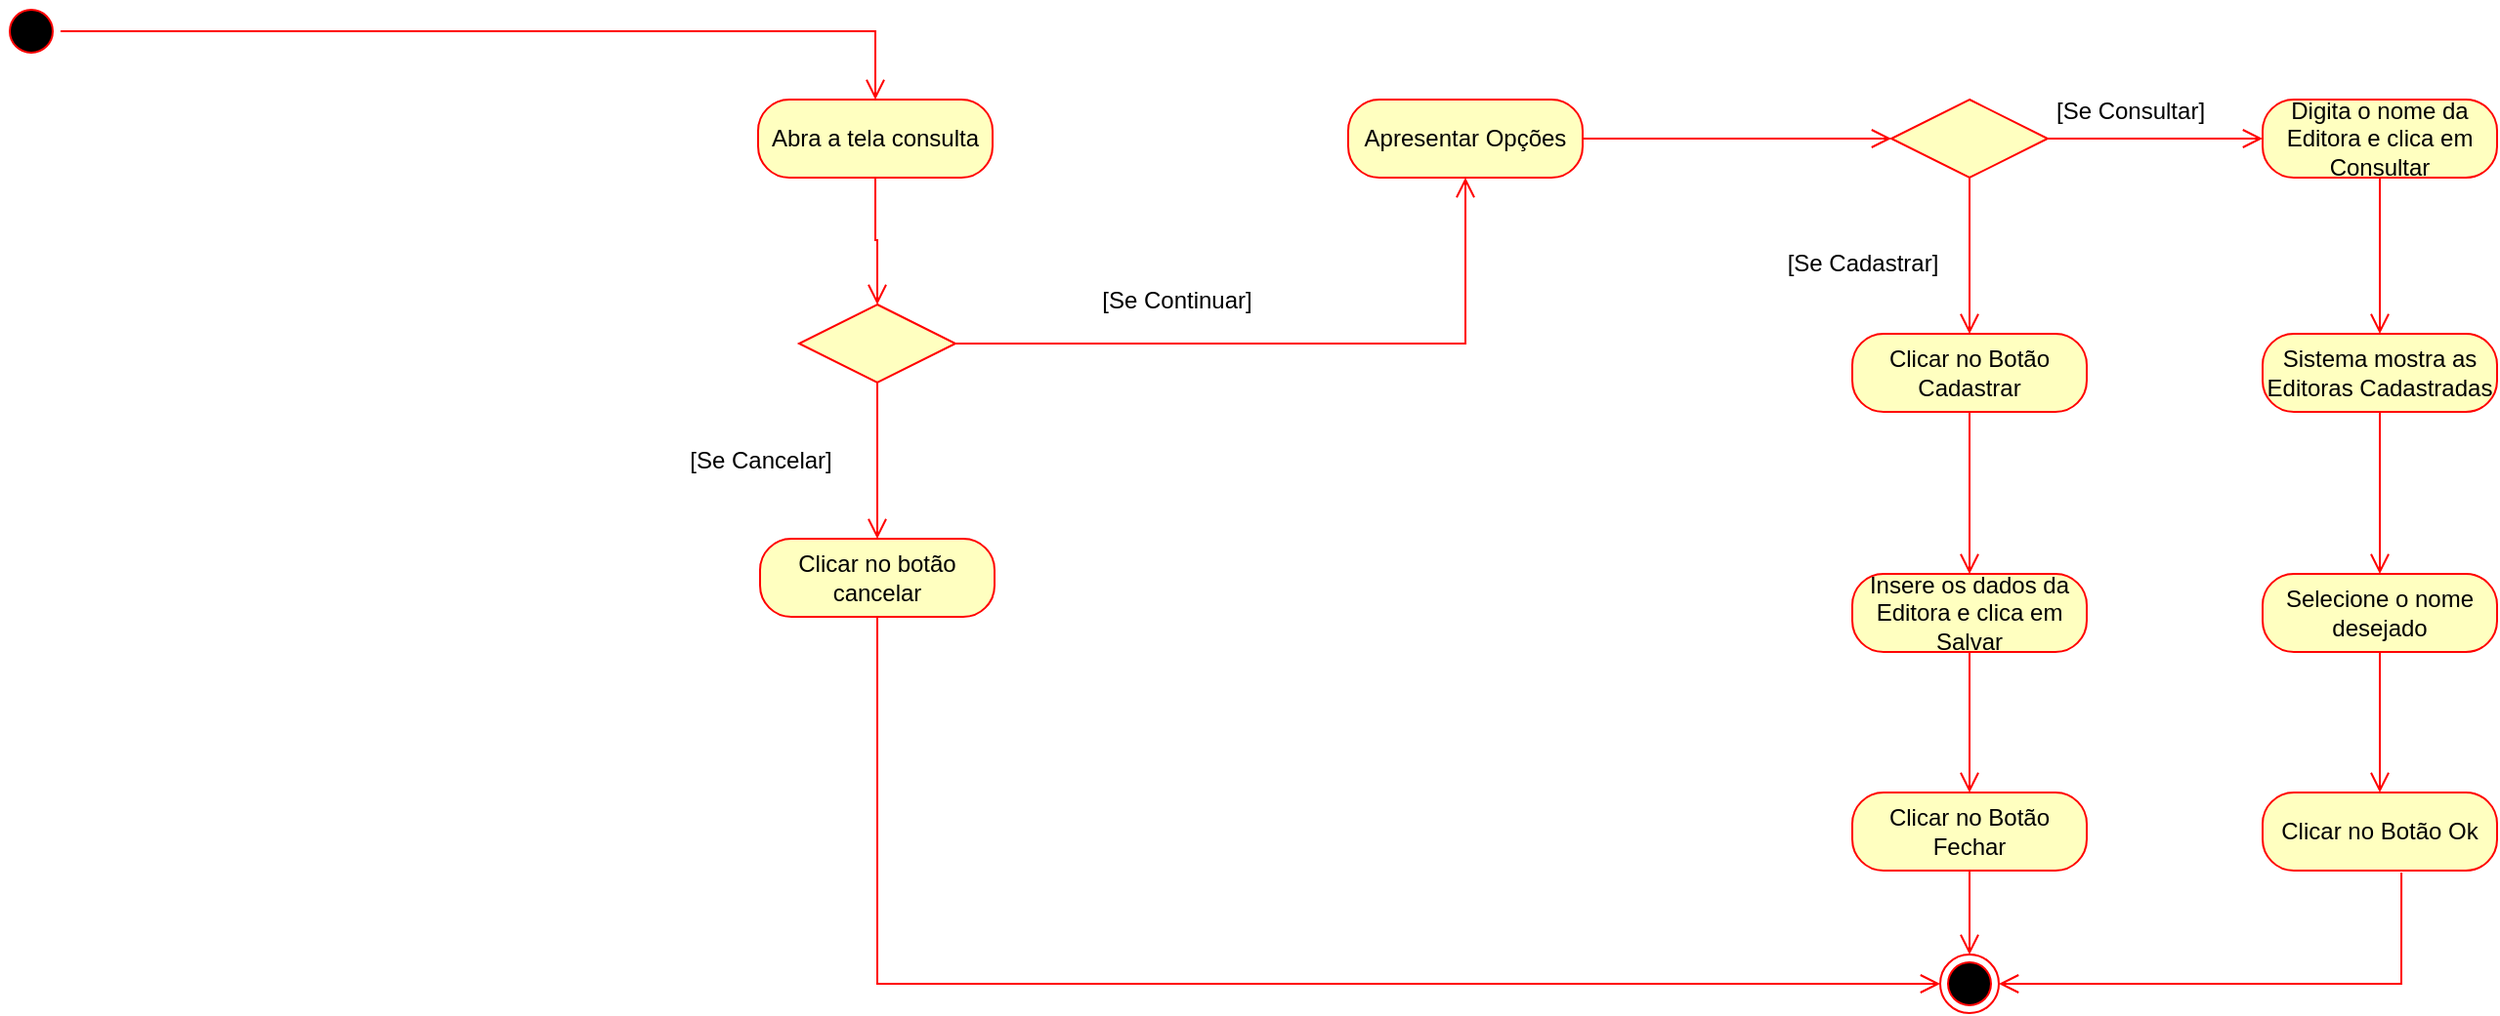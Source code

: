 <mxfile version="20.8.16" type="device"><diagram name="Página-1" id="kwA2AH-mh2oLEbrKklnA"><mxGraphModel dx="679" dy="747" grid="0" gridSize="10" guides="1" tooltips="1" connect="1" arrows="1" fold="1" page="0" pageScale="1" pageWidth="827" pageHeight="1169" math="0" shadow="0"><root><mxCell id="0"/><mxCell id="1" parent="0"/><mxCell id="BBvBD2OG1wbk_DfrK3Rk-1" value="" style="ellipse;html=1;shape=startState;fillColor=#000000;strokeColor=#ff0000;" parent="1" vertex="1"><mxGeometry x="-208" y="106" width="30" height="30" as="geometry"/></mxCell><mxCell id="BBvBD2OG1wbk_DfrK3Rk-2" value="" style="edgeStyle=orthogonalEdgeStyle;html=1;verticalAlign=bottom;endArrow=open;endSize=8;strokeColor=#ff0000;rounded=0;entryX=0.5;entryY=0;entryDx=0;entryDy=0;" parent="1" source="BBvBD2OG1wbk_DfrK3Rk-1" target="BBvBD2OG1wbk_DfrK3Rk-3" edge="1"><mxGeometry relative="1" as="geometry"><mxPoint x="-193" y="196" as="targetPoint"/></mxGeometry></mxCell><mxCell id="BBvBD2OG1wbk_DfrK3Rk-3" value="Abra a tela consulta" style="rounded=1;whiteSpace=wrap;html=1;arcSize=40;fontColor=#000000;fillColor=#ffffc0;strokeColor=#ff0000;" parent="1" vertex="1"><mxGeometry x="179" y="156" width="120" height="40" as="geometry"/></mxCell><mxCell id="BBvBD2OG1wbk_DfrK3Rk-4" value="" style="edgeStyle=orthogonalEdgeStyle;html=1;verticalAlign=bottom;endArrow=open;endSize=8;strokeColor=#ff0000;rounded=0;entryX=0.5;entryY=0;entryDx=0;entryDy=0;" parent="1" source="BBvBD2OG1wbk_DfrK3Rk-3" target="BBvBD2OG1wbk_DfrK3Rk-5" edge="1"><mxGeometry relative="1" as="geometry"><mxPoint x="239" y="256" as="targetPoint"/><Array as="points"><mxPoint x="239" y="228"/><mxPoint x="240" y="228"/></Array></mxGeometry></mxCell><mxCell id="BBvBD2OG1wbk_DfrK3Rk-5" value="" style="rhombus;whiteSpace=wrap;html=1;fillColor=#ffffc0;strokeColor=#ff0000;" parent="1" vertex="1"><mxGeometry x="200" y="261" width="80" height="40" as="geometry"/></mxCell><mxCell id="BBvBD2OG1wbk_DfrK3Rk-6" value="" style="edgeStyle=orthogonalEdgeStyle;html=1;align=left;verticalAlign=bottom;endArrow=open;endSize=8;strokeColor=#ff0000;rounded=0;entryX=0.5;entryY=1;entryDx=0;entryDy=0;" parent="1" source="BBvBD2OG1wbk_DfrK3Rk-5" target="5AgdF4YrFafMImPAyZlz-3" edge="1"><mxGeometry x="-1" relative="1" as="geometry"><mxPoint x="380" y="281" as="targetPoint"/><mxPoint as="offset"/></mxGeometry></mxCell><mxCell id="BBvBD2OG1wbk_DfrK3Rk-7" value="" style="edgeStyle=orthogonalEdgeStyle;html=1;align=left;verticalAlign=top;endArrow=open;endSize=8;strokeColor=#ff0000;rounded=0;entryX=0.5;entryY=0;entryDx=0;entryDy=0;" parent="1" source="BBvBD2OG1wbk_DfrK3Rk-5" target="BBvBD2OG1wbk_DfrK3Rk-8" edge="1"><mxGeometry x="-1" relative="1" as="geometry"><mxPoint x="240" y="361" as="targetPoint"/><mxPoint as="offset"/><Array as="points"><mxPoint x="240" y="364"/><mxPoint x="240" y="364"/></Array></mxGeometry></mxCell><mxCell id="BBvBD2OG1wbk_DfrK3Rk-8" value="Clicar no botão cancelar" style="rounded=1;whiteSpace=wrap;html=1;arcSize=40;fontColor=#000000;fillColor=#ffffc0;strokeColor=#ff0000;" parent="1" vertex="1"><mxGeometry x="180" y="381" width="120" height="40" as="geometry"/></mxCell><mxCell id="5AgdF4YrFafMImPAyZlz-3" value="Apresentar Opções" style="rounded=1;whiteSpace=wrap;html=1;arcSize=40;fontColor=#000000;fillColor=#ffffc0;strokeColor=#ff0000;" parent="1" vertex="1"><mxGeometry x="481" y="156" width="120" height="40" as="geometry"/></mxCell><mxCell id="gLRw2S6ReTqj5dvoknZF-1" value="[Se Cancelar]" style="text;html=1;align=center;verticalAlign=middle;resizable=0;points=[];autosize=1;strokeColor=none;fillColor=none;" parent="1" vertex="1"><mxGeometry x="134" y="328" width="91" height="26" as="geometry"/></mxCell><mxCell id="gLRw2S6ReTqj5dvoknZF-2" value="[Se Continuar]" style="text;html=1;align=center;verticalAlign=middle;resizable=0;points=[];autosize=1;strokeColor=none;fillColor=none;" parent="1" vertex="1"><mxGeometry x="345" y="246" width="95" height="26" as="geometry"/></mxCell><mxCell id="gLRw2S6ReTqj5dvoknZF-3" value="" style="rhombus;whiteSpace=wrap;html=1;fillColor=#ffffc0;strokeColor=#ff0000;" parent="1" vertex="1"><mxGeometry x="759" y="156" width="80" height="40" as="geometry"/></mxCell><mxCell id="gLRw2S6ReTqj5dvoknZF-6" value="" style="edgeStyle=orthogonalEdgeStyle;html=1;align=left;verticalAlign=top;endArrow=open;endSize=8;strokeColor=#ff0000;rounded=0;entryX=0;entryY=0.5;entryDx=0;entryDy=0;exitX=1;exitY=0.5;exitDx=0;exitDy=0;" parent="1" source="5AgdF4YrFafMImPAyZlz-3" target="gLRw2S6ReTqj5dvoknZF-3" edge="1"><mxGeometry x="-1" relative="1" as="geometry"><mxPoint x="636" y="326" as="targetPoint"/><mxPoint as="offset"/><mxPoint x="636" y="246.0" as="sourcePoint"/><Array as="points"/></mxGeometry></mxCell><mxCell id="gLRw2S6ReTqj5dvoknZF-7" value="Clicar no Botão Cadastrar" style="rounded=1;whiteSpace=wrap;html=1;arcSize=40;fontColor=#000000;fillColor=#ffffc0;strokeColor=#ff0000;" parent="1" vertex="1"><mxGeometry x="739" y="276" width="120" height="40" as="geometry"/></mxCell><mxCell id="gLRw2S6ReTqj5dvoknZF-8" value="" style="edgeStyle=orthogonalEdgeStyle;html=1;verticalAlign=bottom;endArrow=open;endSize=8;strokeColor=#ff0000;rounded=0;entryX=0.5;entryY=0;entryDx=0;entryDy=0;" parent="1" source="gLRw2S6ReTqj5dvoknZF-7" target="gLRw2S6ReTqj5dvoknZF-10" edge="1"><mxGeometry relative="1" as="geometry"><mxPoint x="799" y="376" as="targetPoint"/></mxGeometry></mxCell><mxCell id="gLRw2S6ReTqj5dvoknZF-9" value="" style="edgeStyle=orthogonalEdgeStyle;html=1;align=left;verticalAlign=top;endArrow=open;endSize=8;strokeColor=#ff0000;rounded=0;entryX=0.5;entryY=0;entryDx=0;entryDy=0;exitX=0.5;exitY=1;exitDx=0;exitDy=0;" parent="1" source="gLRw2S6ReTqj5dvoknZF-3" target="gLRw2S6ReTqj5dvoknZF-7" edge="1"><mxGeometry x="-1" relative="1" as="geometry"><mxPoint x="769" y="186" as="targetPoint"/><mxPoint as="offset"/><mxPoint x="813" y="224" as="sourcePoint"/><Array as="points"/></mxGeometry></mxCell><mxCell id="gLRw2S6ReTqj5dvoknZF-10" value="Insere os dados da Editora e clica em Salvar" style="rounded=1;whiteSpace=wrap;html=1;arcSize=40;fontColor=#000000;fillColor=#ffffc0;strokeColor=#ff0000;" parent="1" vertex="1"><mxGeometry x="739" y="399" width="120" height="40" as="geometry"/></mxCell><mxCell id="gLRw2S6ReTqj5dvoknZF-11" value="" style="edgeStyle=orthogonalEdgeStyle;html=1;verticalAlign=bottom;endArrow=open;endSize=8;strokeColor=#ff0000;rounded=0;entryX=0.5;entryY=0;entryDx=0;entryDy=0;" parent="1" source="gLRw2S6ReTqj5dvoknZF-10" target="gLRw2S6ReTqj5dvoknZF-12" edge="1"><mxGeometry relative="1" as="geometry"><mxPoint x="799" y="499" as="targetPoint"/></mxGeometry></mxCell><mxCell id="gLRw2S6ReTqj5dvoknZF-12" value="Clicar no Botão Fechar" style="rounded=1;whiteSpace=wrap;html=1;arcSize=40;fontColor=#000000;fillColor=#ffffc0;strokeColor=#ff0000;" parent="1" vertex="1"><mxGeometry x="739" y="511" width="120" height="40" as="geometry"/></mxCell><mxCell id="gLRw2S6ReTqj5dvoknZF-13" value="Digita o nome da Editora e clica em Consultar" style="rounded=1;whiteSpace=wrap;html=1;arcSize=40;fontColor=#000000;fillColor=#ffffc0;strokeColor=#ff0000;" parent="1" vertex="1"><mxGeometry x="949" y="156" width="120" height="40" as="geometry"/></mxCell><mxCell id="gLRw2S6ReTqj5dvoknZF-14" value="" style="edgeStyle=orthogonalEdgeStyle;html=1;align=left;verticalAlign=top;endArrow=open;endSize=8;strokeColor=#ff0000;rounded=0;exitX=1;exitY=0.5;exitDx=0;exitDy=0;entryX=0;entryY=0.5;entryDx=0;entryDy=0;" parent="1" source="gLRw2S6ReTqj5dvoknZF-3" target="gLRw2S6ReTqj5dvoknZF-13" edge="1"><mxGeometry x="-1" relative="1" as="geometry"><mxPoint x="935" y="194" as="targetPoint"/><mxPoint as="offset"/><mxPoint x="847" y="210" as="sourcePoint"/><Array as="points"/></mxGeometry></mxCell><mxCell id="gLRw2S6ReTqj5dvoknZF-15" value="[Se Cadastrar]" style="text;html=1;align=center;verticalAlign=middle;resizable=0;points=[];autosize=1;strokeColor=none;fillColor=none;" parent="1" vertex="1"><mxGeometry x="696" y="227" width="95" height="26" as="geometry"/></mxCell><mxCell id="gLRw2S6ReTqj5dvoknZF-16" value="[Se Consultar]" style="text;html=1;align=center;verticalAlign=middle;resizable=0;points=[];autosize=1;strokeColor=none;fillColor=none;" parent="1" vertex="1"><mxGeometry x="834" y="149" width="94" height="26" as="geometry"/></mxCell><mxCell id="sOokUMXtQxUWH0GiAlaN-1" value="Sistema mostra as Editoras Cadastradas" style="rounded=1;whiteSpace=wrap;html=1;arcSize=40;fontColor=#000000;fillColor=#ffffc0;strokeColor=#ff0000;" vertex="1" parent="1"><mxGeometry x="949" y="276" width="120" height="40" as="geometry"/></mxCell><mxCell id="sOokUMXtQxUWH0GiAlaN-2" value="" style="edgeStyle=orthogonalEdgeStyle;html=1;align=left;verticalAlign=top;endArrow=open;endSize=8;strokeColor=#ff0000;rounded=0;entryX=0.5;entryY=0;entryDx=0;entryDy=0;exitX=0.5;exitY=1;exitDx=0;exitDy=0;" edge="1" parent="1" source="gLRw2S6ReTqj5dvoknZF-13" target="sOokUMXtQxUWH0GiAlaN-1"><mxGeometry x="-1" relative="1" as="geometry"><mxPoint x="1008.66" y="276.0" as="targetPoint"/><mxPoint as="offset"/><mxPoint x="1021" y="212" as="sourcePoint"/><Array as="points"/></mxGeometry></mxCell><mxCell id="sOokUMXtQxUWH0GiAlaN-3" value="Selecione o nome desejado" style="rounded=1;whiteSpace=wrap;html=1;arcSize=40;fontColor=#000000;fillColor=#ffffc0;strokeColor=#ff0000;" vertex="1" parent="1"><mxGeometry x="949" y="399" width="120" height="40" as="geometry"/></mxCell><mxCell id="sOokUMXtQxUWH0GiAlaN-5" value="" style="edgeStyle=orthogonalEdgeStyle;html=1;verticalAlign=bottom;endArrow=open;endSize=8;strokeColor=#ff0000;rounded=0;entryX=0.5;entryY=0;entryDx=0;entryDy=0;exitX=0.5;exitY=1;exitDx=0;exitDy=0;" edge="1" parent="1" source="sOokUMXtQxUWH0GiAlaN-1" target="sOokUMXtQxUWH0GiAlaN-3"><mxGeometry relative="1" as="geometry"><mxPoint x="809" y="409" as="targetPoint"/><mxPoint x="809" y="326" as="sourcePoint"/></mxGeometry></mxCell><mxCell id="sOokUMXtQxUWH0GiAlaN-6" value="Clicar no Botão Ok" style="rounded=1;whiteSpace=wrap;html=1;arcSize=40;fontColor=#000000;fillColor=#ffffc0;strokeColor=#ff0000;" vertex="1" parent="1"><mxGeometry x="949" y="511" width="120" height="40" as="geometry"/></mxCell><mxCell id="sOokUMXtQxUWH0GiAlaN-7" value="" style="edgeStyle=orthogonalEdgeStyle;html=1;verticalAlign=bottom;endArrow=open;endSize=8;strokeColor=#ff0000;rounded=0;entryX=0.5;entryY=0;entryDx=0;entryDy=0;exitX=0.5;exitY=1;exitDx=0;exitDy=0;" edge="1" parent="1" source="sOokUMXtQxUWH0GiAlaN-3" target="sOokUMXtQxUWH0GiAlaN-6"><mxGeometry relative="1" as="geometry"><mxPoint x="809" y="521" as="targetPoint"/><mxPoint x="809" y="449" as="sourcePoint"/></mxGeometry></mxCell><mxCell id="sOokUMXtQxUWH0GiAlaN-8" value="" style="ellipse;html=1;shape=endState;fillColor=#000000;strokeColor=#ff0000;" vertex="1" parent="1"><mxGeometry x="784" y="594" width="30" height="30" as="geometry"/></mxCell><mxCell id="sOokUMXtQxUWH0GiAlaN-9" value="" style="edgeStyle=orthogonalEdgeStyle;html=1;verticalAlign=bottom;endArrow=open;endSize=8;strokeColor=#ff0000;rounded=0;entryX=0.5;entryY=0;entryDx=0;entryDy=0;exitX=0.5;exitY=1;exitDx=0;exitDy=0;" edge="1" parent="1" source="gLRw2S6ReTqj5dvoknZF-12" target="sOokUMXtQxUWH0GiAlaN-8"><mxGeometry relative="1" as="geometry"><mxPoint x="1019" y="521" as="targetPoint"/><mxPoint x="1019" y="449" as="sourcePoint"/></mxGeometry></mxCell><mxCell id="sOokUMXtQxUWH0GiAlaN-10" value="" style="edgeStyle=orthogonalEdgeStyle;html=1;verticalAlign=bottom;endArrow=open;endSize=8;strokeColor=#ff0000;rounded=0;exitX=0.592;exitY=1.025;exitDx=0;exitDy=0;entryX=1;entryY=0.5;entryDx=0;entryDy=0;exitPerimeter=0;" edge="1" parent="1" source="sOokUMXtQxUWH0GiAlaN-6" target="sOokUMXtQxUWH0GiAlaN-8"><mxGeometry relative="1" as="geometry"><mxPoint x="941" y="650" as="targetPoint"/><mxPoint x="876" y="607" as="sourcePoint"/></mxGeometry></mxCell><mxCell id="sOokUMXtQxUWH0GiAlaN-11" value="" style="edgeStyle=orthogonalEdgeStyle;html=1;verticalAlign=bottom;endArrow=open;endSize=8;strokeColor=#ff0000;rounded=0;entryX=0;entryY=0.5;entryDx=0;entryDy=0;exitX=0.5;exitY=1;exitDx=0;exitDy=0;" edge="1" parent="1" source="BBvBD2OG1wbk_DfrK3Rk-8" target="sOokUMXtQxUWH0GiAlaN-8"><mxGeometry relative="1" as="geometry"><mxPoint x="809" y="604" as="targetPoint"/><mxPoint x="809" y="561" as="sourcePoint"/></mxGeometry></mxCell></root></mxGraphModel></diagram></mxfile>
